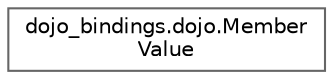 digraph "Graphical Class Hierarchy"
{
 // LATEX_PDF_SIZE
  bgcolor="transparent";
  edge [fontname=Helvetica,fontsize=10,labelfontname=Helvetica,labelfontsize=10];
  node [fontname=Helvetica,fontsize=10,shape=box,height=0.2,width=0.4];
  rankdir="LR";
  Node0 [id="Node000000",label="dojo_bindings.dojo.Member\lValue",height=0.2,width=0.4,color="grey40", fillcolor="white", style="filled",URL="$structdojo__bindings_1_1dojo_1_1_member_value.html",tooltip=" "];
}

